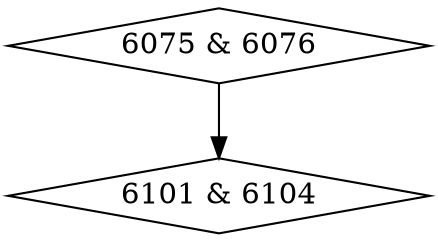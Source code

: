 digraph {
0 [label = "6075 & 6076", shape = diamond];
1 [label = "6101 & 6104", shape = diamond];
0->1;
}
